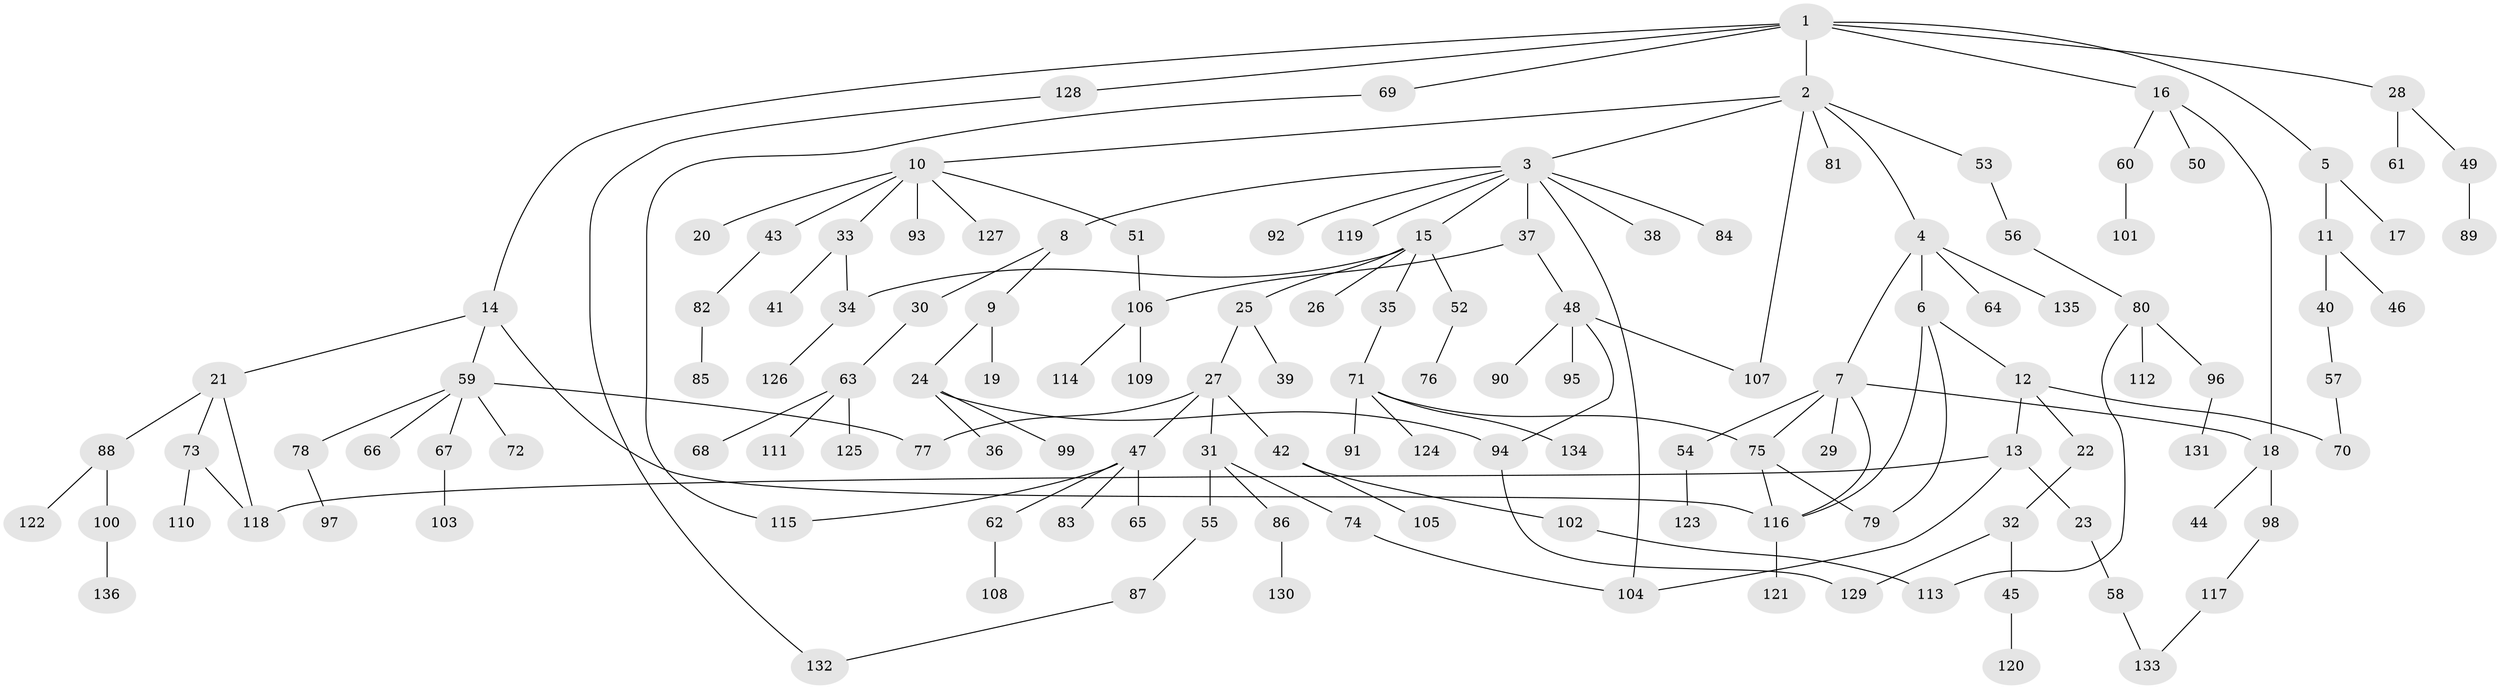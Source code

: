 // Generated by graph-tools (version 1.1) at 2025/10/02/27/25 16:10:51]
// undirected, 136 vertices, 156 edges
graph export_dot {
graph [start="1"]
  node [color=gray90,style=filled];
  1;
  2;
  3;
  4;
  5;
  6;
  7;
  8;
  9;
  10;
  11;
  12;
  13;
  14;
  15;
  16;
  17;
  18;
  19;
  20;
  21;
  22;
  23;
  24;
  25;
  26;
  27;
  28;
  29;
  30;
  31;
  32;
  33;
  34;
  35;
  36;
  37;
  38;
  39;
  40;
  41;
  42;
  43;
  44;
  45;
  46;
  47;
  48;
  49;
  50;
  51;
  52;
  53;
  54;
  55;
  56;
  57;
  58;
  59;
  60;
  61;
  62;
  63;
  64;
  65;
  66;
  67;
  68;
  69;
  70;
  71;
  72;
  73;
  74;
  75;
  76;
  77;
  78;
  79;
  80;
  81;
  82;
  83;
  84;
  85;
  86;
  87;
  88;
  89;
  90;
  91;
  92;
  93;
  94;
  95;
  96;
  97;
  98;
  99;
  100;
  101;
  102;
  103;
  104;
  105;
  106;
  107;
  108;
  109;
  110;
  111;
  112;
  113;
  114;
  115;
  116;
  117;
  118;
  119;
  120;
  121;
  122;
  123;
  124;
  125;
  126;
  127;
  128;
  129;
  130;
  131;
  132;
  133;
  134;
  135;
  136;
  1 -- 2;
  1 -- 5;
  1 -- 14;
  1 -- 16;
  1 -- 28;
  1 -- 69;
  1 -- 128;
  2 -- 3;
  2 -- 4;
  2 -- 10;
  2 -- 53;
  2 -- 81;
  2 -- 107;
  3 -- 8;
  3 -- 15;
  3 -- 37;
  3 -- 38;
  3 -- 84;
  3 -- 92;
  3 -- 119;
  3 -- 104;
  4 -- 6;
  4 -- 7;
  4 -- 64;
  4 -- 135;
  5 -- 11;
  5 -- 17;
  6 -- 12;
  6 -- 79;
  6 -- 116;
  7 -- 18;
  7 -- 29;
  7 -- 54;
  7 -- 75;
  7 -- 116;
  8 -- 9;
  8 -- 30;
  9 -- 19;
  9 -- 24;
  10 -- 20;
  10 -- 33;
  10 -- 43;
  10 -- 51;
  10 -- 93;
  10 -- 127;
  11 -- 40;
  11 -- 46;
  12 -- 13;
  12 -- 22;
  12 -- 70;
  13 -- 23;
  13 -- 118;
  13 -- 104;
  14 -- 21;
  14 -- 59;
  14 -- 116;
  15 -- 25;
  15 -- 26;
  15 -- 35;
  15 -- 52;
  15 -- 34;
  16 -- 50;
  16 -- 60;
  16 -- 18;
  18 -- 44;
  18 -- 98;
  21 -- 73;
  21 -- 88;
  21 -- 118;
  22 -- 32;
  23 -- 58;
  24 -- 36;
  24 -- 94;
  24 -- 99;
  25 -- 27;
  25 -- 39;
  27 -- 31;
  27 -- 42;
  27 -- 47;
  27 -- 77;
  28 -- 49;
  28 -- 61;
  30 -- 63;
  31 -- 55;
  31 -- 74;
  31 -- 86;
  32 -- 45;
  32 -- 129;
  33 -- 34;
  33 -- 41;
  34 -- 126;
  35 -- 71;
  37 -- 48;
  37 -- 106;
  40 -- 57;
  42 -- 102;
  42 -- 105;
  43 -- 82;
  45 -- 120;
  47 -- 62;
  47 -- 65;
  47 -- 83;
  47 -- 115;
  48 -- 90;
  48 -- 95;
  48 -- 107;
  48 -- 94;
  49 -- 89;
  51 -- 106;
  52 -- 76;
  53 -- 56;
  54 -- 123;
  55 -- 87;
  56 -- 80;
  57 -- 70;
  58 -- 133;
  59 -- 66;
  59 -- 67;
  59 -- 72;
  59 -- 78;
  59 -- 77;
  60 -- 101;
  62 -- 108;
  63 -- 68;
  63 -- 111;
  63 -- 125;
  67 -- 103;
  69 -- 115;
  71 -- 91;
  71 -- 124;
  71 -- 134;
  71 -- 75;
  73 -- 110;
  73 -- 118;
  74 -- 104;
  75 -- 116;
  75 -- 79;
  78 -- 97;
  80 -- 96;
  80 -- 112;
  80 -- 113;
  82 -- 85;
  86 -- 130;
  87 -- 132;
  88 -- 100;
  88 -- 122;
  94 -- 129;
  96 -- 131;
  98 -- 117;
  100 -- 136;
  102 -- 113;
  106 -- 109;
  106 -- 114;
  116 -- 121;
  117 -- 133;
  128 -- 132;
}
